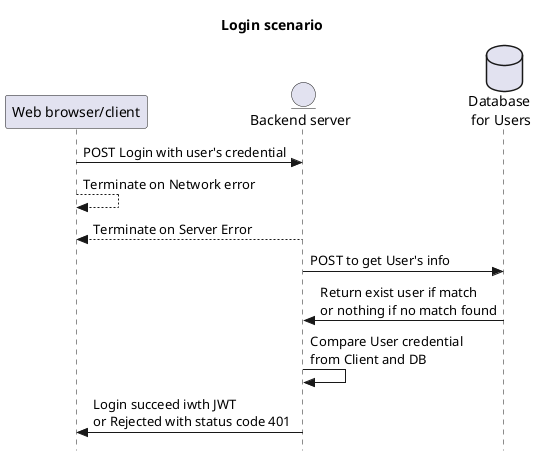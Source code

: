 @startuml Login scenario
skinparam Style strictuml

participant "Web browser/client" as Client
entity "Backend server" as Backend
' queue "Message queve" as MQ
database "Database \nfor Users" as DB

title Login scenario

Client -> Backend : POST Login with user's credential
Client --> Client : Terminate on Network error
Client <-- Backend : Terminate on Server Error
Backend -> DB : POST to get User's info
Backend <- DB : Return exist user if match \nor nothing if no match found
Backend -> Backend : Compare User credential \nfrom Client and DB

Client <- Backend : Login succeed iwth JWT \nor Rejected with status code 401

@enduml